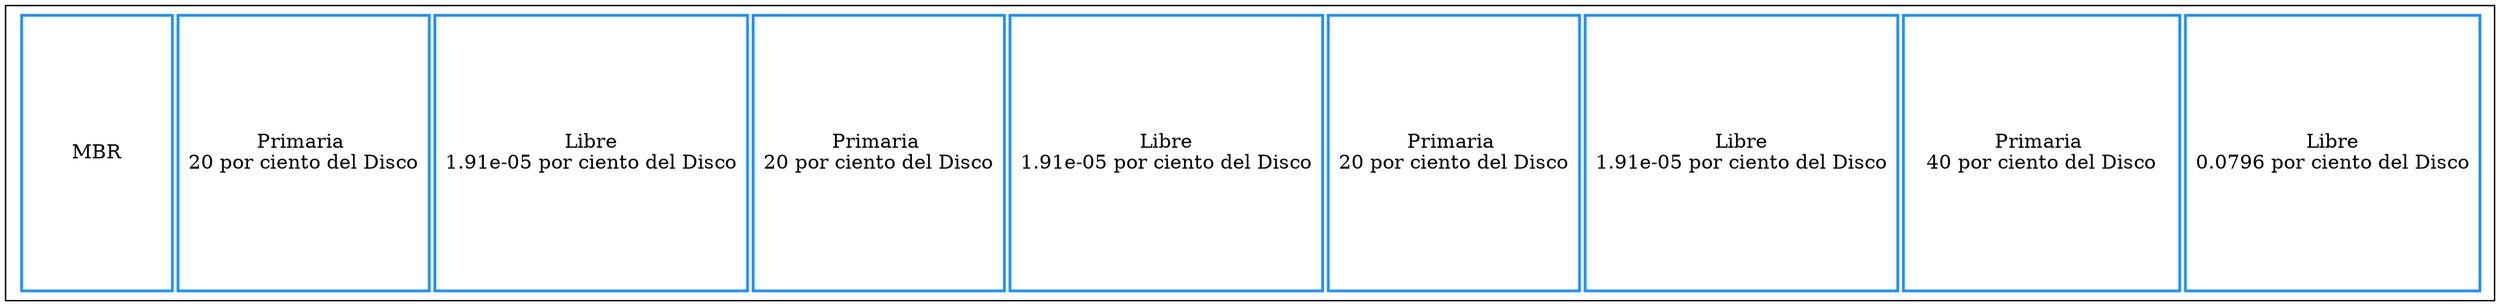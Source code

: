 digraph G{

  tbl [
    shape=box
    label=<
     <table border='0' cellborder='2' width='600' height='150' color='dodgerblue1'>
     <tr>
     <td height='150' width='110'> MBR </td>
     <td height='200' width='100'>Primaria <br/> 20 por ciento del Disco </td>
     <td height='200' width='9.54e-05'>Libre<br/> 1.91e-05 por ciento del Disco </td>
     <td height='200' width='100'>Primaria <br/> 20 por ciento del Disco </td>
     <td height='200' width='9.54e-05'>Libre<br/> 1.91e-05 por ciento del Disco </td>
     <td height='200' width='100'>Primaria <br/> 20 por ciento del Disco </td>
     <td height='200' width='9.54e-05'>Libre<br/> 1.91e-05 por ciento del Disco </td>
     <td height='200' width='200'>Primaria <br/> 40 por ciento del Disco </td>
     <td height='200' width='0.398'>Libre<br/> 0.0796 por ciento del Disco </td>
     </tr> 
     </table>        
>];

}
